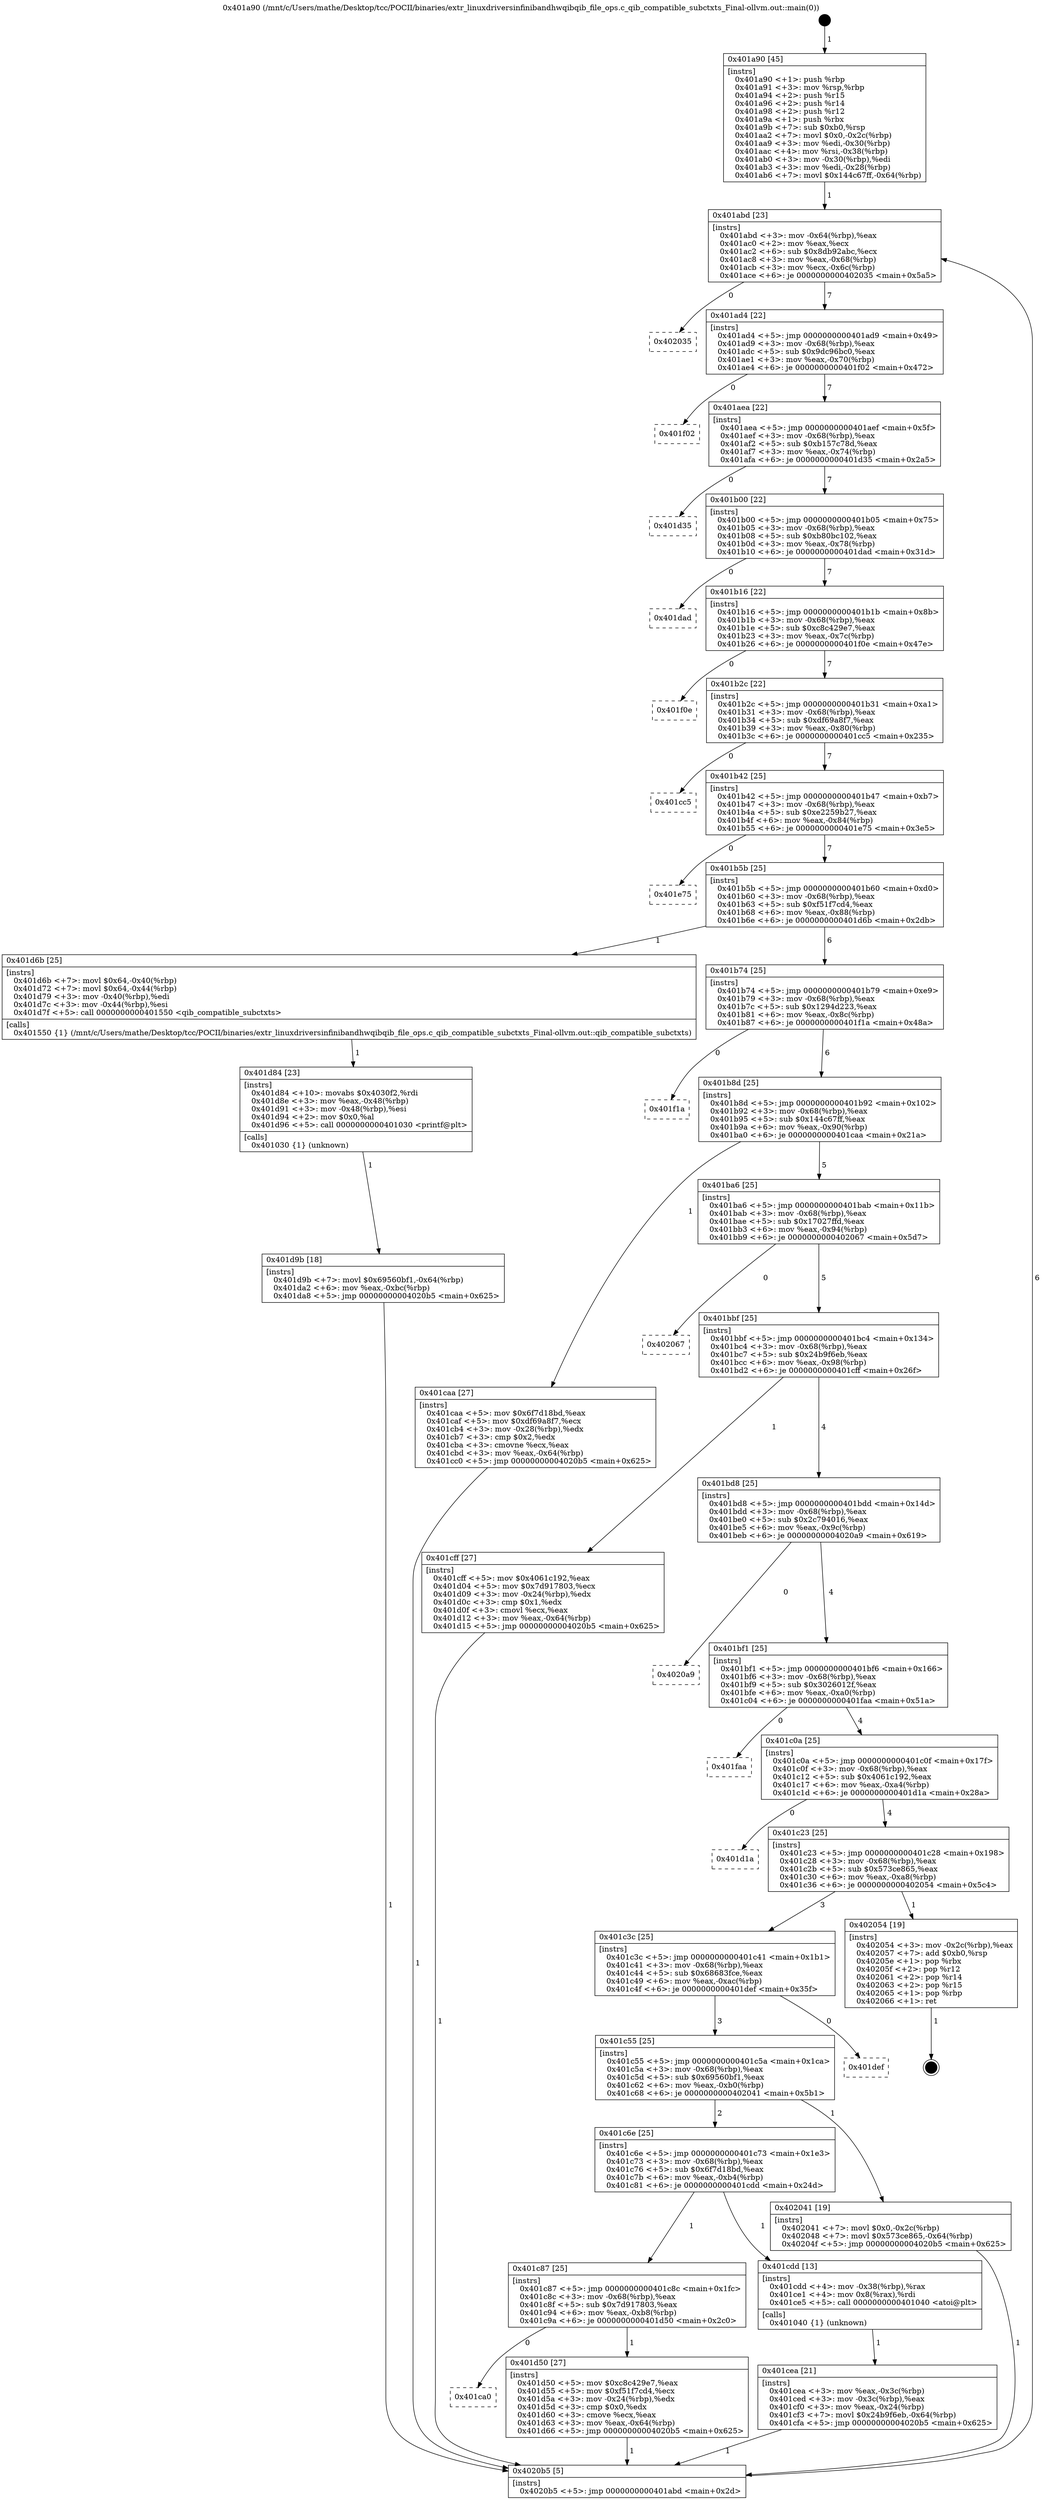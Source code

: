digraph "0x401a90" {
  label = "0x401a90 (/mnt/c/Users/mathe/Desktop/tcc/POCII/binaries/extr_linuxdriversinfinibandhwqibqib_file_ops.c_qib_compatible_subctxts_Final-ollvm.out::main(0))"
  labelloc = "t"
  node[shape=record]

  Entry [label="",width=0.3,height=0.3,shape=circle,fillcolor=black,style=filled]
  "0x401abd" [label="{
     0x401abd [23]\l
     | [instrs]\l
     &nbsp;&nbsp;0x401abd \<+3\>: mov -0x64(%rbp),%eax\l
     &nbsp;&nbsp;0x401ac0 \<+2\>: mov %eax,%ecx\l
     &nbsp;&nbsp;0x401ac2 \<+6\>: sub $0x8db92abc,%ecx\l
     &nbsp;&nbsp;0x401ac8 \<+3\>: mov %eax,-0x68(%rbp)\l
     &nbsp;&nbsp;0x401acb \<+3\>: mov %ecx,-0x6c(%rbp)\l
     &nbsp;&nbsp;0x401ace \<+6\>: je 0000000000402035 \<main+0x5a5\>\l
  }"]
  "0x402035" [label="{
     0x402035\l
  }", style=dashed]
  "0x401ad4" [label="{
     0x401ad4 [22]\l
     | [instrs]\l
     &nbsp;&nbsp;0x401ad4 \<+5\>: jmp 0000000000401ad9 \<main+0x49\>\l
     &nbsp;&nbsp;0x401ad9 \<+3\>: mov -0x68(%rbp),%eax\l
     &nbsp;&nbsp;0x401adc \<+5\>: sub $0x9dc96bc0,%eax\l
     &nbsp;&nbsp;0x401ae1 \<+3\>: mov %eax,-0x70(%rbp)\l
     &nbsp;&nbsp;0x401ae4 \<+6\>: je 0000000000401f02 \<main+0x472\>\l
  }"]
  Exit [label="",width=0.3,height=0.3,shape=circle,fillcolor=black,style=filled,peripheries=2]
  "0x401f02" [label="{
     0x401f02\l
  }", style=dashed]
  "0x401aea" [label="{
     0x401aea [22]\l
     | [instrs]\l
     &nbsp;&nbsp;0x401aea \<+5\>: jmp 0000000000401aef \<main+0x5f\>\l
     &nbsp;&nbsp;0x401aef \<+3\>: mov -0x68(%rbp),%eax\l
     &nbsp;&nbsp;0x401af2 \<+5\>: sub $0xb157c78d,%eax\l
     &nbsp;&nbsp;0x401af7 \<+3\>: mov %eax,-0x74(%rbp)\l
     &nbsp;&nbsp;0x401afa \<+6\>: je 0000000000401d35 \<main+0x2a5\>\l
  }"]
  "0x401d9b" [label="{
     0x401d9b [18]\l
     | [instrs]\l
     &nbsp;&nbsp;0x401d9b \<+7\>: movl $0x69560bf1,-0x64(%rbp)\l
     &nbsp;&nbsp;0x401da2 \<+6\>: mov %eax,-0xbc(%rbp)\l
     &nbsp;&nbsp;0x401da8 \<+5\>: jmp 00000000004020b5 \<main+0x625\>\l
  }"]
  "0x401d35" [label="{
     0x401d35\l
  }", style=dashed]
  "0x401b00" [label="{
     0x401b00 [22]\l
     | [instrs]\l
     &nbsp;&nbsp;0x401b00 \<+5\>: jmp 0000000000401b05 \<main+0x75\>\l
     &nbsp;&nbsp;0x401b05 \<+3\>: mov -0x68(%rbp),%eax\l
     &nbsp;&nbsp;0x401b08 \<+5\>: sub $0xb80bc102,%eax\l
     &nbsp;&nbsp;0x401b0d \<+3\>: mov %eax,-0x78(%rbp)\l
     &nbsp;&nbsp;0x401b10 \<+6\>: je 0000000000401dad \<main+0x31d\>\l
  }"]
  "0x401d84" [label="{
     0x401d84 [23]\l
     | [instrs]\l
     &nbsp;&nbsp;0x401d84 \<+10\>: movabs $0x4030f2,%rdi\l
     &nbsp;&nbsp;0x401d8e \<+3\>: mov %eax,-0x48(%rbp)\l
     &nbsp;&nbsp;0x401d91 \<+3\>: mov -0x48(%rbp),%esi\l
     &nbsp;&nbsp;0x401d94 \<+2\>: mov $0x0,%al\l
     &nbsp;&nbsp;0x401d96 \<+5\>: call 0000000000401030 \<printf@plt\>\l
     | [calls]\l
     &nbsp;&nbsp;0x401030 \{1\} (unknown)\l
  }"]
  "0x401dad" [label="{
     0x401dad\l
  }", style=dashed]
  "0x401b16" [label="{
     0x401b16 [22]\l
     | [instrs]\l
     &nbsp;&nbsp;0x401b16 \<+5\>: jmp 0000000000401b1b \<main+0x8b\>\l
     &nbsp;&nbsp;0x401b1b \<+3\>: mov -0x68(%rbp),%eax\l
     &nbsp;&nbsp;0x401b1e \<+5\>: sub $0xc8c429e7,%eax\l
     &nbsp;&nbsp;0x401b23 \<+3\>: mov %eax,-0x7c(%rbp)\l
     &nbsp;&nbsp;0x401b26 \<+6\>: je 0000000000401f0e \<main+0x47e\>\l
  }"]
  "0x401ca0" [label="{
     0x401ca0\l
  }", style=dashed]
  "0x401f0e" [label="{
     0x401f0e\l
  }", style=dashed]
  "0x401b2c" [label="{
     0x401b2c [22]\l
     | [instrs]\l
     &nbsp;&nbsp;0x401b2c \<+5\>: jmp 0000000000401b31 \<main+0xa1\>\l
     &nbsp;&nbsp;0x401b31 \<+3\>: mov -0x68(%rbp),%eax\l
     &nbsp;&nbsp;0x401b34 \<+5\>: sub $0xdf69a8f7,%eax\l
     &nbsp;&nbsp;0x401b39 \<+3\>: mov %eax,-0x80(%rbp)\l
     &nbsp;&nbsp;0x401b3c \<+6\>: je 0000000000401cc5 \<main+0x235\>\l
  }"]
  "0x401d50" [label="{
     0x401d50 [27]\l
     | [instrs]\l
     &nbsp;&nbsp;0x401d50 \<+5\>: mov $0xc8c429e7,%eax\l
     &nbsp;&nbsp;0x401d55 \<+5\>: mov $0xf51f7cd4,%ecx\l
     &nbsp;&nbsp;0x401d5a \<+3\>: mov -0x24(%rbp),%edx\l
     &nbsp;&nbsp;0x401d5d \<+3\>: cmp $0x0,%edx\l
     &nbsp;&nbsp;0x401d60 \<+3\>: cmove %ecx,%eax\l
     &nbsp;&nbsp;0x401d63 \<+3\>: mov %eax,-0x64(%rbp)\l
     &nbsp;&nbsp;0x401d66 \<+5\>: jmp 00000000004020b5 \<main+0x625\>\l
  }"]
  "0x401cc5" [label="{
     0x401cc5\l
  }", style=dashed]
  "0x401b42" [label="{
     0x401b42 [25]\l
     | [instrs]\l
     &nbsp;&nbsp;0x401b42 \<+5\>: jmp 0000000000401b47 \<main+0xb7\>\l
     &nbsp;&nbsp;0x401b47 \<+3\>: mov -0x68(%rbp),%eax\l
     &nbsp;&nbsp;0x401b4a \<+5\>: sub $0xe2259b27,%eax\l
     &nbsp;&nbsp;0x401b4f \<+6\>: mov %eax,-0x84(%rbp)\l
     &nbsp;&nbsp;0x401b55 \<+6\>: je 0000000000401e75 \<main+0x3e5\>\l
  }"]
  "0x401cea" [label="{
     0x401cea [21]\l
     | [instrs]\l
     &nbsp;&nbsp;0x401cea \<+3\>: mov %eax,-0x3c(%rbp)\l
     &nbsp;&nbsp;0x401ced \<+3\>: mov -0x3c(%rbp),%eax\l
     &nbsp;&nbsp;0x401cf0 \<+3\>: mov %eax,-0x24(%rbp)\l
     &nbsp;&nbsp;0x401cf3 \<+7\>: movl $0x24b9f6eb,-0x64(%rbp)\l
     &nbsp;&nbsp;0x401cfa \<+5\>: jmp 00000000004020b5 \<main+0x625\>\l
  }"]
  "0x401e75" [label="{
     0x401e75\l
  }", style=dashed]
  "0x401b5b" [label="{
     0x401b5b [25]\l
     | [instrs]\l
     &nbsp;&nbsp;0x401b5b \<+5\>: jmp 0000000000401b60 \<main+0xd0\>\l
     &nbsp;&nbsp;0x401b60 \<+3\>: mov -0x68(%rbp),%eax\l
     &nbsp;&nbsp;0x401b63 \<+5\>: sub $0xf51f7cd4,%eax\l
     &nbsp;&nbsp;0x401b68 \<+6\>: mov %eax,-0x88(%rbp)\l
     &nbsp;&nbsp;0x401b6e \<+6\>: je 0000000000401d6b \<main+0x2db\>\l
  }"]
  "0x401c87" [label="{
     0x401c87 [25]\l
     | [instrs]\l
     &nbsp;&nbsp;0x401c87 \<+5\>: jmp 0000000000401c8c \<main+0x1fc\>\l
     &nbsp;&nbsp;0x401c8c \<+3\>: mov -0x68(%rbp),%eax\l
     &nbsp;&nbsp;0x401c8f \<+5\>: sub $0x7d917803,%eax\l
     &nbsp;&nbsp;0x401c94 \<+6\>: mov %eax,-0xb8(%rbp)\l
     &nbsp;&nbsp;0x401c9a \<+6\>: je 0000000000401d50 \<main+0x2c0\>\l
  }"]
  "0x401d6b" [label="{
     0x401d6b [25]\l
     | [instrs]\l
     &nbsp;&nbsp;0x401d6b \<+7\>: movl $0x64,-0x40(%rbp)\l
     &nbsp;&nbsp;0x401d72 \<+7\>: movl $0x64,-0x44(%rbp)\l
     &nbsp;&nbsp;0x401d79 \<+3\>: mov -0x40(%rbp),%edi\l
     &nbsp;&nbsp;0x401d7c \<+3\>: mov -0x44(%rbp),%esi\l
     &nbsp;&nbsp;0x401d7f \<+5\>: call 0000000000401550 \<qib_compatible_subctxts\>\l
     | [calls]\l
     &nbsp;&nbsp;0x401550 \{1\} (/mnt/c/Users/mathe/Desktop/tcc/POCII/binaries/extr_linuxdriversinfinibandhwqibqib_file_ops.c_qib_compatible_subctxts_Final-ollvm.out::qib_compatible_subctxts)\l
  }"]
  "0x401b74" [label="{
     0x401b74 [25]\l
     | [instrs]\l
     &nbsp;&nbsp;0x401b74 \<+5\>: jmp 0000000000401b79 \<main+0xe9\>\l
     &nbsp;&nbsp;0x401b79 \<+3\>: mov -0x68(%rbp),%eax\l
     &nbsp;&nbsp;0x401b7c \<+5\>: sub $0x1294d223,%eax\l
     &nbsp;&nbsp;0x401b81 \<+6\>: mov %eax,-0x8c(%rbp)\l
     &nbsp;&nbsp;0x401b87 \<+6\>: je 0000000000401f1a \<main+0x48a\>\l
  }"]
  "0x401cdd" [label="{
     0x401cdd [13]\l
     | [instrs]\l
     &nbsp;&nbsp;0x401cdd \<+4\>: mov -0x38(%rbp),%rax\l
     &nbsp;&nbsp;0x401ce1 \<+4\>: mov 0x8(%rax),%rdi\l
     &nbsp;&nbsp;0x401ce5 \<+5\>: call 0000000000401040 \<atoi@plt\>\l
     | [calls]\l
     &nbsp;&nbsp;0x401040 \{1\} (unknown)\l
  }"]
  "0x401f1a" [label="{
     0x401f1a\l
  }", style=dashed]
  "0x401b8d" [label="{
     0x401b8d [25]\l
     | [instrs]\l
     &nbsp;&nbsp;0x401b8d \<+5\>: jmp 0000000000401b92 \<main+0x102\>\l
     &nbsp;&nbsp;0x401b92 \<+3\>: mov -0x68(%rbp),%eax\l
     &nbsp;&nbsp;0x401b95 \<+5\>: sub $0x144c67ff,%eax\l
     &nbsp;&nbsp;0x401b9a \<+6\>: mov %eax,-0x90(%rbp)\l
     &nbsp;&nbsp;0x401ba0 \<+6\>: je 0000000000401caa \<main+0x21a\>\l
  }"]
  "0x401c6e" [label="{
     0x401c6e [25]\l
     | [instrs]\l
     &nbsp;&nbsp;0x401c6e \<+5\>: jmp 0000000000401c73 \<main+0x1e3\>\l
     &nbsp;&nbsp;0x401c73 \<+3\>: mov -0x68(%rbp),%eax\l
     &nbsp;&nbsp;0x401c76 \<+5\>: sub $0x6f7d18bd,%eax\l
     &nbsp;&nbsp;0x401c7b \<+6\>: mov %eax,-0xb4(%rbp)\l
     &nbsp;&nbsp;0x401c81 \<+6\>: je 0000000000401cdd \<main+0x24d\>\l
  }"]
  "0x401caa" [label="{
     0x401caa [27]\l
     | [instrs]\l
     &nbsp;&nbsp;0x401caa \<+5\>: mov $0x6f7d18bd,%eax\l
     &nbsp;&nbsp;0x401caf \<+5\>: mov $0xdf69a8f7,%ecx\l
     &nbsp;&nbsp;0x401cb4 \<+3\>: mov -0x28(%rbp),%edx\l
     &nbsp;&nbsp;0x401cb7 \<+3\>: cmp $0x2,%edx\l
     &nbsp;&nbsp;0x401cba \<+3\>: cmovne %ecx,%eax\l
     &nbsp;&nbsp;0x401cbd \<+3\>: mov %eax,-0x64(%rbp)\l
     &nbsp;&nbsp;0x401cc0 \<+5\>: jmp 00000000004020b5 \<main+0x625\>\l
  }"]
  "0x401ba6" [label="{
     0x401ba6 [25]\l
     | [instrs]\l
     &nbsp;&nbsp;0x401ba6 \<+5\>: jmp 0000000000401bab \<main+0x11b\>\l
     &nbsp;&nbsp;0x401bab \<+3\>: mov -0x68(%rbp),%eax\l
     &nbsp;&nbsp;0x401bae \<+5\>: sub $0x17027ffd,%eax\l
     &nbsp;&nbsp;0x401bb3 \<+6\>: mov %eax,-0x94(%rbp)\l
     &nbsp;&nbsp;0x401bb9 \<+6\>: je 0000000000402067 \<main+0x5d7\>\l
  }"]
  "0x4020b5" [label="{
     0x4020b5 [5]\l
     | [instrs]\l
     &nbsp;&nbsp;0x4020b5 \<+5\>: jmp 0000000000401abd \<main+0x2d\>\l
  }"]
  "0x401a90" [label="{
     0x401a90 [45]\l
     | [instrs]\l
     &nbsp;&nbsp;0x401a90 \<+1\>: push %rbp\l
     &nbsp;&nbsp;0x401a91 \<+3\>: mov %rsp,%rbp\l
     &nbsp;&nbsp;0x401a94 \<+2\>: push %r15\l
     &nbsp;&nbsp;0x401a96 \<+2\>: push %r14\l
     &nbsp;&nbsp;0x401a98 \<+2\>: push %r12\l
     &nbsp;&nbsp;0x401a9a \<+1\>: push %rbx\l
     &nbsp;&nbsp;0x401a9b \<+7\>: sub $0xb0,%rsp\l
     &nbsp;&nbsp;0x401aa2 \<+7\>: movl $0x0,-0x2c(%rbp)\l
     &nbsp;&nbsp;0x401aa9 \<+3\>: mov %edi,-0x30(%rbp)\l
     &nbsp;&nbsp;0x401aac \<+4\>: mov %rsi,-0x38(%rbp)\l
     &nbsp;&nbsp;0x401ab0 \<+3\>: mov -0x30(%rbp),%edi\l
     &nbsp;&nbsp;0x401ab3 \<+3\>: mov %edi,-0x28(%rbp)\l
     &nbsp;&nbsp;0x401ab6 \<+7\>: movl $0x144c67ff,-0x64(%rbp)\l
  }"]
  "0x402041" [label="{
     0x402041 [19]\l
     | [instrs]\l
     &nbsp;&nbsp;0x402041 \<+7\>: movl $0x0,-0x2c(%rbp)\l
     &nbsp;&nbsp;0x402048 \<+7\>: movl $0x573ce865,-0x64(%rbp)\l
     &nbsp;&nbsp;0x40204f \<+5\>: jmp 00000000004020b5 \<main+0x625\>\l
  }"]
  "0x402067" [label="{
     0x402067\l
  }", style=dashed]
  "0x401bbf" [label="{
     0x401bbf [25]\l
     | [instrs]\l
     &nbsp;&nbsp;0x401bbf \<+5\>: jmp 0000000000401bc4 \<main+0x134\>\l
     &nbsp;&nbsp;0x401bc4 \<+3\>: mov -0x68(%rbp),%eax\l
     &nbsp;&nbsp;0x401bc7 \<+5\>: sub $0x24b9f6eb,%eax\l
     &nbsp;&nbsp;0x401bcc \<+6\>: mov %eax,-0x98(%rbp)\l
     &nbsp;&nbsp;0x401bd2 \<+6\>: je 0000000000401cff \<main+0x26f\>\l
  }"]
  "0x401c55" [label="{
     0x401c55 [25]\l
     | [instrs]\l
     &nbsp;&nbsp;0x401c55 \<+5\>: jmp 0000000000401c5a \<main+0x1ca\>\l
     &nbsp;&nbsp;0x401c5a \<+3\>: mov -0x68(%rbp),%eax\l
     &nbsp;&nbsp;0x401c5d \<+5\>: sub $0x69560bf1,%eax\l
     &nbsp;&nbsp;0x401c62 \<+6\>: mov %eax,-0xb0(%rbp)\l
     &nbsp;&nbsp;0x401c68 \<+6\>: je 0000000000402041 \<main+0x5b1\>\l
  }"]
  "0x401cff" [label="{
     0x401cff [27]\l
     | [instrs]\l
     &nbsp;&nbsp;0x401cff \<+5\>: mov $0x4061c192,%eax\l
     &nbsp;&nbsp;0x401d04 \<+5\>: mov $0x7d917803,%ecx\l
     &nbsp;&nbsp;0x401d09 \<+3\>: mov -0x24(%rbp),%edx\l
     &nbsp;&nbsp;0x401d0c \<+3\>: cmp $0x1,%edx\l
     &nbsp;&nbsp;0x401d0f \<+3\>: cmovl %ecx,%eax\l
     &nbsp;&nbsp;0x401d12 \<+3\>: mov %eax,-0x64(%rbp)\l
     &nbsp;&nbsp;0x401d15 \<+5\>: jmp 00000000004020b5 \<main+0x625\>\l
  }"]
  "0x401bd8" [label="{
     0x401bd8 [25]\l
     | [instrs]\l
     &nbsp;&nbsp;0x401bd8 \<+5\>: jmp 0000000000401bdd \<main+0x14d\>\l
     &nbsp;&nbsp;0x401bdd \<+3\>: mov -0x68(%rbp),%eax\l
     &nbsp;&nbsp;0x401be0 \<+5\>: sub $0x2c794016,%eax\l
     &nbsp;&nbsp;0x401be5 \<+6\>: mov %eax,-0x9c(%rbp)\l
     &nbsp;&nbsp;0x401beb \<+6\>: je 00000000004020a9 \<main+0x619\>\l
  }"]
  "0x401def" [label="{
     0x401def\l
  }", style=dashed]
  "0x4020a9" [label="{
     0x4020a9\l
  }", style=dashed]
  "0x401bf1" [label="{
     0x401bf1 [25]\l
     | [instrs]\l
     &nbsp;&nbsp;0x401bf1 \<+5\>: jmp 0000000000401bf6 \<main+0x166\>\l
     &nbsp;&nbsp;0x401bf6 \<+3\>: mov -0x68(%rbp),%eax\l
     &nbsp;&nbsp;0x401bf9 \<+5\>: sub $0x3026012f,%eax\l
     &nbsp;&nbsp;0x401bfe \<+6\>: mov %eax,-0xa0(%rbp)\l
     &nbsp;&nbsp;0x401c04 \<+6\>: je 0000000000401faa \<main+0x51a\>\l
  }"]
  "0x401c3c" [label="{
     0x401c3c [25]\l
     | [instrs]\l
     &nbsp;&nbsp;0x401c3c \<+5\>: jmp 0000000000401c41 \<main+0x1b1\>\l
     &nbsp;&nbsp;0x401c41 \<+3\>: mov -0x68(%rbp),%eax\l
     &nbsp;&nbsp;0x401c44 \<+5\>: sub $0x68683fce,%eax\l
     &nbsp;&nbsp;0x401c49 \<+6\>: mov %eax,-0xac(%rbp)\l
     &nbsp;&nbsp;0x401c4f \<+6\>: je 0000000000401def \<main+0x35f\>\l
  }"]
  "0x401faa" [label="{
     0x401faa\l
  }", style=dashed]
  "0x401c0a" [label="{
     0x401c0a [25]\l
     | [instrs]\l
     &nbsp;&nbsp;0x401c0a \<+5\>: jmp 0000000000401c0f \<main+0x17f\>\l
     &nbsp;&nbsp;0x401c0f \<+3\>: mov -0x68(%rbp),%eax\l
     &nbsp;&nbsp;0x401c12 \<+5\>: sub $0x4061c192,%eax\l
     &nbsp;&nbsp;0x401c17 \<+6\>: mov %eax,-0xa4(%rbp)\l
     &nbsp;&nbsp;0x401c1d \<+6\>: je 0000000000401d1a \<main+0x28a\>\l
  }"]
  "0x402054" [label="{
     0x402054 [19]\l
     | [instrs]\l
     &nbsp;&nbsp;0x402054 \<+3\>: mov -0x2c(%rbp),%eax\l
     &nbsp;&nbsp;0x402057 \<+7\>: add $0xb0,%rsp\l
     &nbsp;&nbsp;0x40205e \<+1\>: pop %rbx\l
     &nbsp;&nbsp;0x40205f \<+2\>: pop %r12\l
     &nbsp;&nbsp;0x402061 \<+2\>: pop %r14\l
     &nbsp;&nbsp;0x402063 \<+2\>: pop %r15\l
     &nbsp;&nbsp;0x402065 \<+1\>: pop %rbp\l
     &nbsp;&nbsp;0x402066 \<+1\>: ret\l
  }"]
  "0x401d1a" [label="{
     0x401d1a\l
  }", style=dashed]
  "0x401c23" [label="{
     0x401c23 [25]\l
     | [instrs]\l
     &nbsp;&nbsp;0x401c23 \<+5\>: jmp 0000000000401c28 \<main+0x198\>\l
     &nbsp;&nbsp;0x401c28 \<+3\>: mov -0x68(%rbp),%eax\l
     &nbsp;&nbsp;0x401c2b \<+5\>: sub $0x573ce865,%eax\l
     &nbsp;&nbsp;0x401c30 \<+6\>: mov %eax,-0xa8(%rbp)\l
     &nbsp;&nbsp;0x401c36 \<+6\>: je 0000000000402054 \<main+0x5c4\>\l
  }"]
  Entry -> "0x401a90" [label=" 1"]
  "0x401abd" -> "0x402035" [label=" 0"]
  "0x401abd" -> "0x401ad4" [label=" 7"]
  "0x402054" -> Exit [label=" 1"]
  "0x401ad4" -> "0x401f02" [label=" 0"]
  "0x401ad4" -> "0x401aea" [label=" 7"]
  "0x402041" -> "0x4020b5" [label=" 1"]
  "0x401aea" -> "0x401d35" [label=" 0"]
  "0x401aea" -> "0x401b00" [label=" 7"]
  "0x401d9b" -> "0x4020b5" [label=" 1"]
  "0x401b00" -> "0x401dad" [label=" 0"]
  "0x401b00" -> "0x401b16" [label=" 7"]
  "0x401d84" -> "0x401d9b" [label=" 1"]
  "0x401b16" -> "0x401f0e" [label=" 0"]
  "0x401b16" -> "0x401b2c" [label=" 7"]
  "0x401d6b" -> "0x401d84" [label=" 1"]
  "0x401b2c" -> "0x401cc5" [label=" 0"]
  "0x401b2c" -> "0x401b42" [label=" 7"]
  "0x401d50" -> "0x4020b5" [label=" 1"]
  "0x401b42" -> "0x401e75" [label=" 0"]
  "0x401b42" -> "0x401b5b" [label=" 7"]
  "0x401c87" -> "0x401d50" [label=" 1"]
  "0x401b5b" -> "0x401d6b" [label=" 1"]
  "0x401b5b" -> "0x401b74" [label=" 6"]
  "0x401c87" -> "0x401ca0" [label=" 0"]
  "0x401b74" -> "0x401f1a" [label=" 0"]
  "0x401b74" -> "0x401b8d" [label=" 6"]
  "0x401cff" -> "0x4020b5" [label=" 1"]
  "0x401b8d" -> "0x401caa" [label=" 1"]
  "0x401b8d" -> "0x401ba6" [label=" 5"]
  "0x401caa" -> "0x4020b5" [label=" 1"]
  "0x401a90" -> "0x401abd" [label=" 1"]
  "0x4020b5" -> "0x401abd" [label=" 6"]
  "0x401cdd" -> "0x401cea" [label=" 1"]
  "0x401ba6" -> "0x402067" [label=" 0"]
  "0x401ba6" -> "0x401bbf" [label=" 5"]
  "0x401c6e" -> "0x401c87" [label=" 1"]
  "0x401bbf" -> "0x401cff" [label=" 1"]
  "0x401bbf" -> "0x401bd8" [label=" 4"]
  "0x401cea" -> "0x4020b5" [label=" 1"]
  "0x401bd8" -> "0x4020a9" [label=" 0"]
  "0x401bd8" -> "0x401bf1" [label=" 4"]
  "0x401c55" -> "0x401c6e" [label=" 2"]
  "0x401bf1" -> "0x401faa" [label=" 0"]
  "0x401bf1" -> "0x401c0a" [label=" 4"]
  "0x401c6e" -> "0x401cdd" [label=" 1"]
  "0x401c0a" -> "0x401d1a" [label=" 0"]
  "0x401c0a" -> "0x401c23" [label=" 4"]
  "0x401c3c" -> "0x401c55" [label=" 3"]
  "0x401c23" -> "0x402054" [label=" 1"]
  "0x401c23" -> "0x401c3c" [label=" 3"]
  "0x401c55" -> "0x402041" [label=" 1"]
  "0x401c3c" -> "0x401def" [label=" 0"]
}
